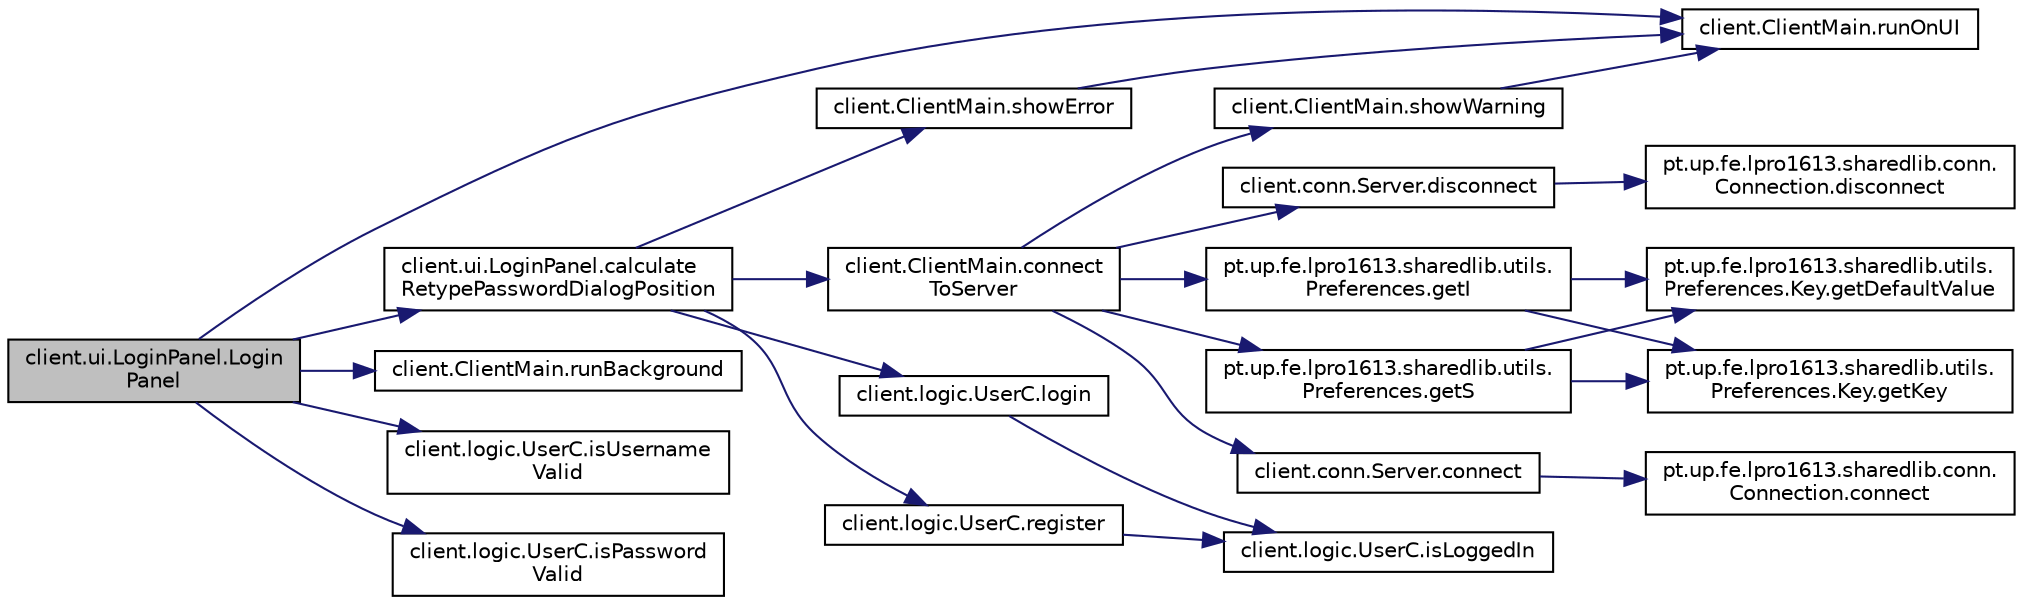 digraph "client.ui.LoginPanel.LoginPanel"
{
  edge [fontname="Helvetica",fontsize="10",labelfontname="Helvetica",labelfontsize="10"];
  node [fontname="Helvetica",fontsize="10",shape=record];
  rankdir="LR";
  Node0 [label="client.ui.LoginPanel.Login\lPanel",height=0.2,width=0.4,color="black", fillcolor="grey75", style="filled", fontcolor="black"];
  Node0 -> Node1 [color="midnightblue",fontsize="10",style="solid",fontname="Helvetica"];
  Node1 [label="client.ClientMain.runOnUI",height=0.2,width=0.4,color="black", fillcolor="white", style="filled",URL="$classclient_1_1_client_main.html#ad1c0bf16363beb967cc1a7a9a41a4e21"];
  Node0 -> Node2 [color="midnightblue",fontsize="10",style="solid",fontname="Helvetica"];
  Node2 [label="client.ClientMain.runBackground",height=0.2,width=0.4,color="black", fillcolor="white", style="filled",URL="$classclient_1_1_client_main.html#afb84263c3e741a3f35611ef1b28b838e"];
  Node0 -> Node3 [color="midnightblue",fontsize="10",style="solid",fontname="Helvetica"];
  Node3 [label="client.ui.LoginPanel.calculate\lRetypePasswordDialogPosition",height=0.2,width=0.4,color="black", fillcolor="white", style="filled",URL="$classclient_1_1ui_1_1_login_panel.html#a9726aa2bc3416aa22ad43d2b4b9eed70"];
  Node3 -> Node4 [color="midnightblue",fontsize="10",style="solid",fontname="Helvetica"];
  Node4 [label="client.ClientMain.connect\lToServer",height=0.2,width=0.4,color="black", fillcolor="white", style="filled",URL="$classclient_1_1_client_main.html#aecd59c193bdb0536d649be78f72149b0"];
  Node4 -> Node5 [color="midnightblue",fontsize="10",style="solid",fontname="Helvetica"];
  Node5 [label="client.conn.Server.disconnect",height=0.2,width=0.4,color="black", fillcolor="white", style="filled",URL="$classclient_1_1conn_1_1_server.html#ab69a81693f41986321e92120aa0918cb"];
  Node5 -> Node6 [color="midnightblue",fontsize="10",style="solid",fontname="Helvetica"];
  Node6 [label="pt.up.fe.lpro1613.sharedlib.conn.\lConnection.disconnect",height=0.2,width=0.4,color="black", fillcolor="white", style="filled",URL="$classpt_1_1up_1_1fe_1_1lpro1613_1_1sharedlib_1_1conn_1_1_connection.html#a3f57700e6cf5cb4ae80ce06db37ab0fc"];
  Node4 -> Node7 [color="midnightblue",fontsize="10",style="solid",fontname="Helvetica"];
  Node7 [label="pt.up.fe.lpro1613.sharedlib.utils.\lPreferences.getS",height=0.2,width=0.4,color="black", fillcolor="white", style="filled",URL="$classpt_1_1up_1_1fe_1_1lpro1613_1_1sharedlib_1_1utils_1_1_preferences.html#aada2e7f8fe94b6a7ef78cfb30637b982"];
  Node7 -> Node8 [color="midnightblue",fontsize="10",style="solid",fontname="Helvetica"];
  Node8 [label="pt.up.fe.lpro1613.sharedlib.utils.\lPreferences.Key.getKey",height=0.2,width=0.4,color="black", fillcolor="white", style="filled",URL="$interfacept_1_1up_1_1fe_1_1lpro1613_1_1sharedlib_1_1utils_1_1_preferences_1_1_key.html#af244cecb8edad1f87eaaa517c3590507"];
  Node7 -> Node9 [color="midnightblue",fontsize="10",style="solid",fontname="Helvetica"];
  Node9 [label="pt.up.fe.lpro1613.sharedlib.utils.\lPreferences.Key.getDefaultValue",height=0.2,width=0.4,color="black", fillcolor="white", style="filled",URL="$interfacept_1_1up_1_1fe_1_1lpro1613_1_1sharedlib_1_1utils_1_1_preferences_1_1_key.html#aa78c759626a4e04578befd149e4c7310"];
  Node4 -> Node10 [color="midnightblue",fontsize="10",style="solid",fontname="Helvetica"];
  Node10 [label="pt.up.fe.lpro1613.sharedlib.utils.\lPreferences.getI",height=0.2,width=0.4,color="black", fillcolor="white", style="filled",URL="$classpt_1_1up_1_1fe_1_1lpro1613_1_1sharedlib_1_1utils_1_1_preferences.html#a6b5169368a838aca6c6880826294aea7"];
  Node10 -> Node8 [color="midnightblue",fontsize="10",style="solid",fontname="Helvetica"];
  Node10 -> Node9 [color="midnightblue",fontsize="10",style="solid",fontname="Helvetica"];
  Node4 -> Node11 [color="midnightblue",fontsize="10",style="solid",fontname="Helvetica"];
  Node11 [label="client.conn.Server.connect",height=0.2,width=0.4,color="black", fillcolor="white", style="filled",URL="$classclient_1_1conn_1_1_server.html#a7e96a6bd486520d128a37a8216cf37c3"];
  Node11 -> Node12 [color="midnightblue",fontsize="10",style="solid",fontname="Helvetica"];
  Node12 [label="pt.up.fe.lpro1613.sharedlib.conn.\lConnection.connect",height=0.2,width=0.4,color="black", fillcolor="white", style="filled",URL="$classpt_1_1up_1_1fe_1_1lpro1613_1_1sharedlib_1_1conn_1_1_connection.html#a8ccfed3defecf3a4070c32a0f3d6acb7"];
  Node4 -> Node13 [color="midnightblue",fontsize="10",style="solid",fontname="Helvetica"];
  Node13 [label="client.ClientMain.showWarning",height=0.2,width=0.4,color="black", fillcolor="white", style="filled",URL="$classclient_1_1_client_main.html#a0964644423f3d533ca394456ee6f6c95"];
  Node13 -> Node1 [color="midnightblue",fontsize="10",style="solid",fontname="Helvetica"];
  Node3 -> Node14 [color="midnightblue",fontsize="10",style="solid",fontname="Helvetica"];
  Node14 [label="client.logic.UserC.register",height=0.2,width=0.4,color="black", fillcolor="white", style="filled",URL="$classclient_1_1logic_1_1_user_c.html#a81ee75a5f1f4a278a71054a9c4f72609"];
  Node14 -> Node15 [color="midnightblue",fontsize="10",style="solid",fontname="Helvetica"];
  Node15 [label="client.logic.UserC.isLoggedIn",height=0.2,width=0.4,color="black", fillcolor="white", style="filled",URL="$classclient_1_1logic_1_1_user_c.html#ad4fb84e487e917c202a4e1bcdea62dd5"];
  Node3 -> Node16 [color="midnightblue",fontsize="10",style="solid",fontname="Helvetica"];
  Node16 [label="client.ClientMain.showError",height=0.2,width=0.4,color="black", fillcolor="white", style="filled",URL="$classclient_1_1_client_main.html#ab814569831a92249ded3d7258c0ac929"];
  Node16 -> Node1 [color="midnightblue",fontsize="10",style="solid",fontname="Helvetica"];
  Node3 -> Node17 [color="midnightblue",fontsize="10",style="solid",fontname="Helvetica"];
  Node17 [label="client.logic.UserC.login",height=0.2,width=0.4,color="black", fillcolor="white", style="filled",URL="$classclient_1_1logic_1_1_user_c.html#aa3736b2a54be77a2b631ca49b9980a8c"];
  Node17 -> Node15 [color="midnightblue",fontsize="10",style="solid",fontname="Helvetica"];
  Node0 -> Node18 [color="midnightblue",fontsize="10",style="solid",fontname="Helvetica"];
  Node18 [label="client.logic.UserC.isUsername\lValid",height=0.2,width=0.4,color="black", fillcolor="white", style="filled",URL="$classclient_1_1logic_1_1_user_c.html#a62765c4c4912ee02b3ef70f1b9c0fb4e"];
  Node0 -> Node19 [color="midnightblue",fontsize="10",style="solid",fontname="Helvetica"];
  Node19 [label="client.logic.UserC.isPassword\lValid",height=0.2,width=0.4,color="black", fillcolor="white", style="filled",URL="$classclient_1_1logic_1_1_user_c.html#a724d1799c3963f516238cdf0d85ccf52"];
}
